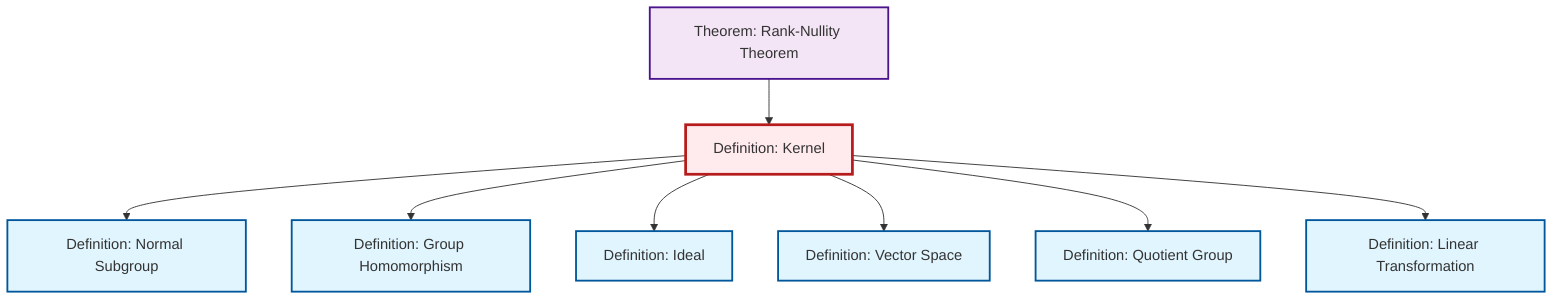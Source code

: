 graph TD
    classDef definition fill:#e1f5fe,stroke:#01579b,stroke-width:2px
    classDef theorem fill:#f3e5f5,stroke:#4a148c,stroke-width:2px
    classDef axiom fill:#fff3e0,stroke:#e65100,stroke-width:2px
    classDef example fill:#e8f5e9,stroke:#1b5e20,stroke-width:2px
    classDef current fill:#ffebee,stroke:#b71c1c,stroke-width:3px
    def-linear-transformation["Definition: Linear Transformation"]:::definition
    def-homomorphism["Definition: Group Homomorphism"]:::definition
    def-kernel["Definition: Kernel"]:::definition
    def-normal-subgroup["Definition: Normal Subgroup"]:::definition
    def-quotient-group["Definition: Quotient Group"]:::definition
    thm-rank-nullity["Theorem: Rank-Nullity Theorem"]:::theorem
    def-vector-space["Definition: Vector Space"]:::definition
    def-ideal["Definition: Ideal"]:::definition
    def-kernel --> def-normal-subgroup
    def-kernel --> def-homomorphism
    def-kernel --> def-ideal
    thm-rank-nullity --> def-kernel
    def-kernel --> def-vector-space
    def-kernel --> def-quotient-group
    def-kernel --> def-linear-transformation
    class def-kernel current
